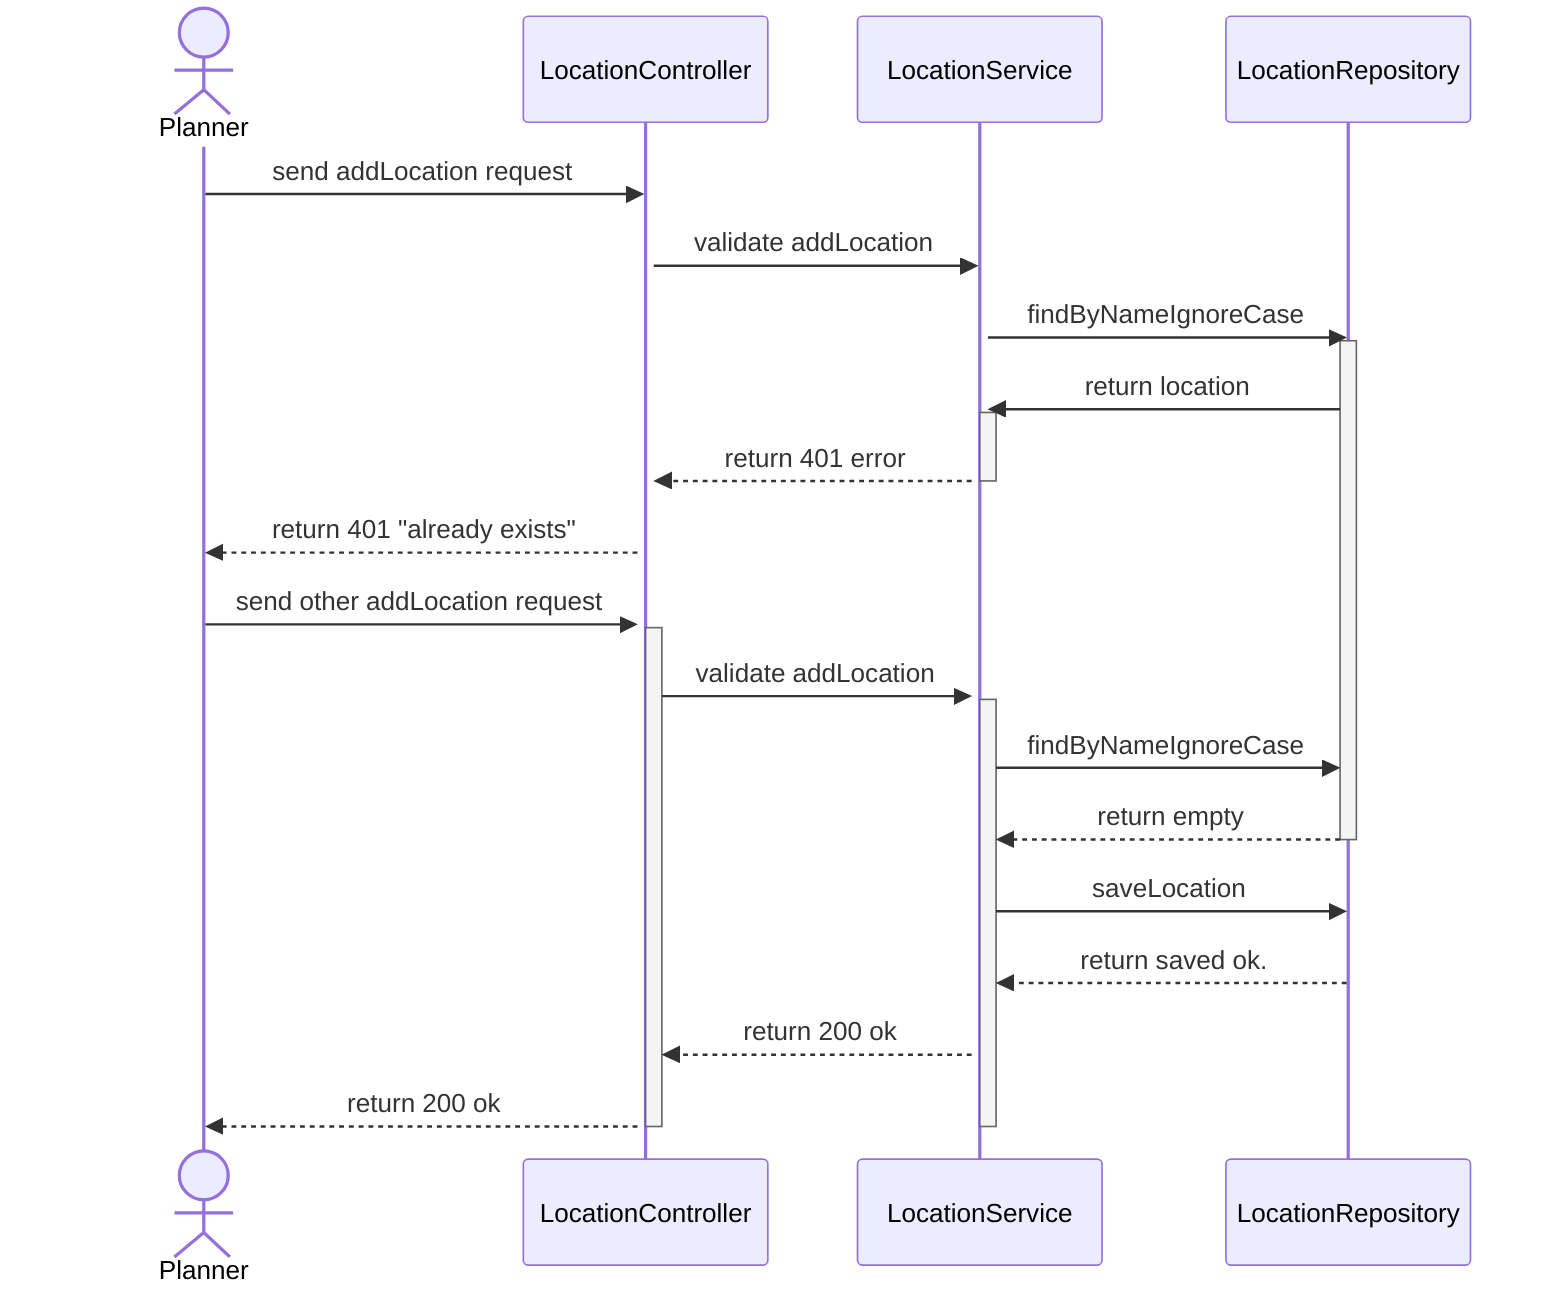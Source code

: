 sequenceDiagram
actor Planner
Planner ->> LocationController : send addLocation request
activate LocationController
LocationController ->> LocationService : validate addLocation
activate LocationService
LocationService ->> LocationRepository : findByNameIgnoreCase
activate LocationRepository
LocationRepository ->> LocationService : return location;
activate LocationService
LocationService -->> LocationController : return 401 error;
deactivate LocationService
    LocationController -->> Planner : return 401 "already exists";
Planner ->> LocationController : send other addLocation request
activate LocationController
    LocationController ->> LocationService : validate addLocation
    activate LocationService
    LocationService ->> LocationRepository : findByNameIgnoreCase
    LocationRepository -->> LocationService : return empty;
    deactivate LocationRepository
    LocationService ->> LocationRepository : saveLocation
    LocationRepository -->> LocationService : return saved ok.
    LocationService -->> LocationController : return 200 ok;
    LocationController -->> Planner : return 200 ok;
deactivate LocationService
deactivate LocationController
